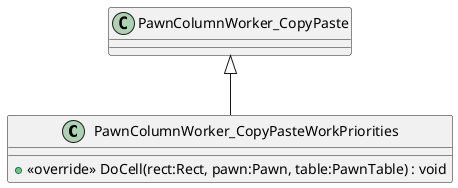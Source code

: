 @startuml
class PawnColumnWorker_CopyPasteWorkPriorities {
    + <<override>> DoCell(rect:Rect, pawn:Pawn, table:PawnTable) : void
}
PawnColumnWorker_CopyPaste <|-- PawnColumnWorker_CopyPasteWorkPriorities
@enduml
